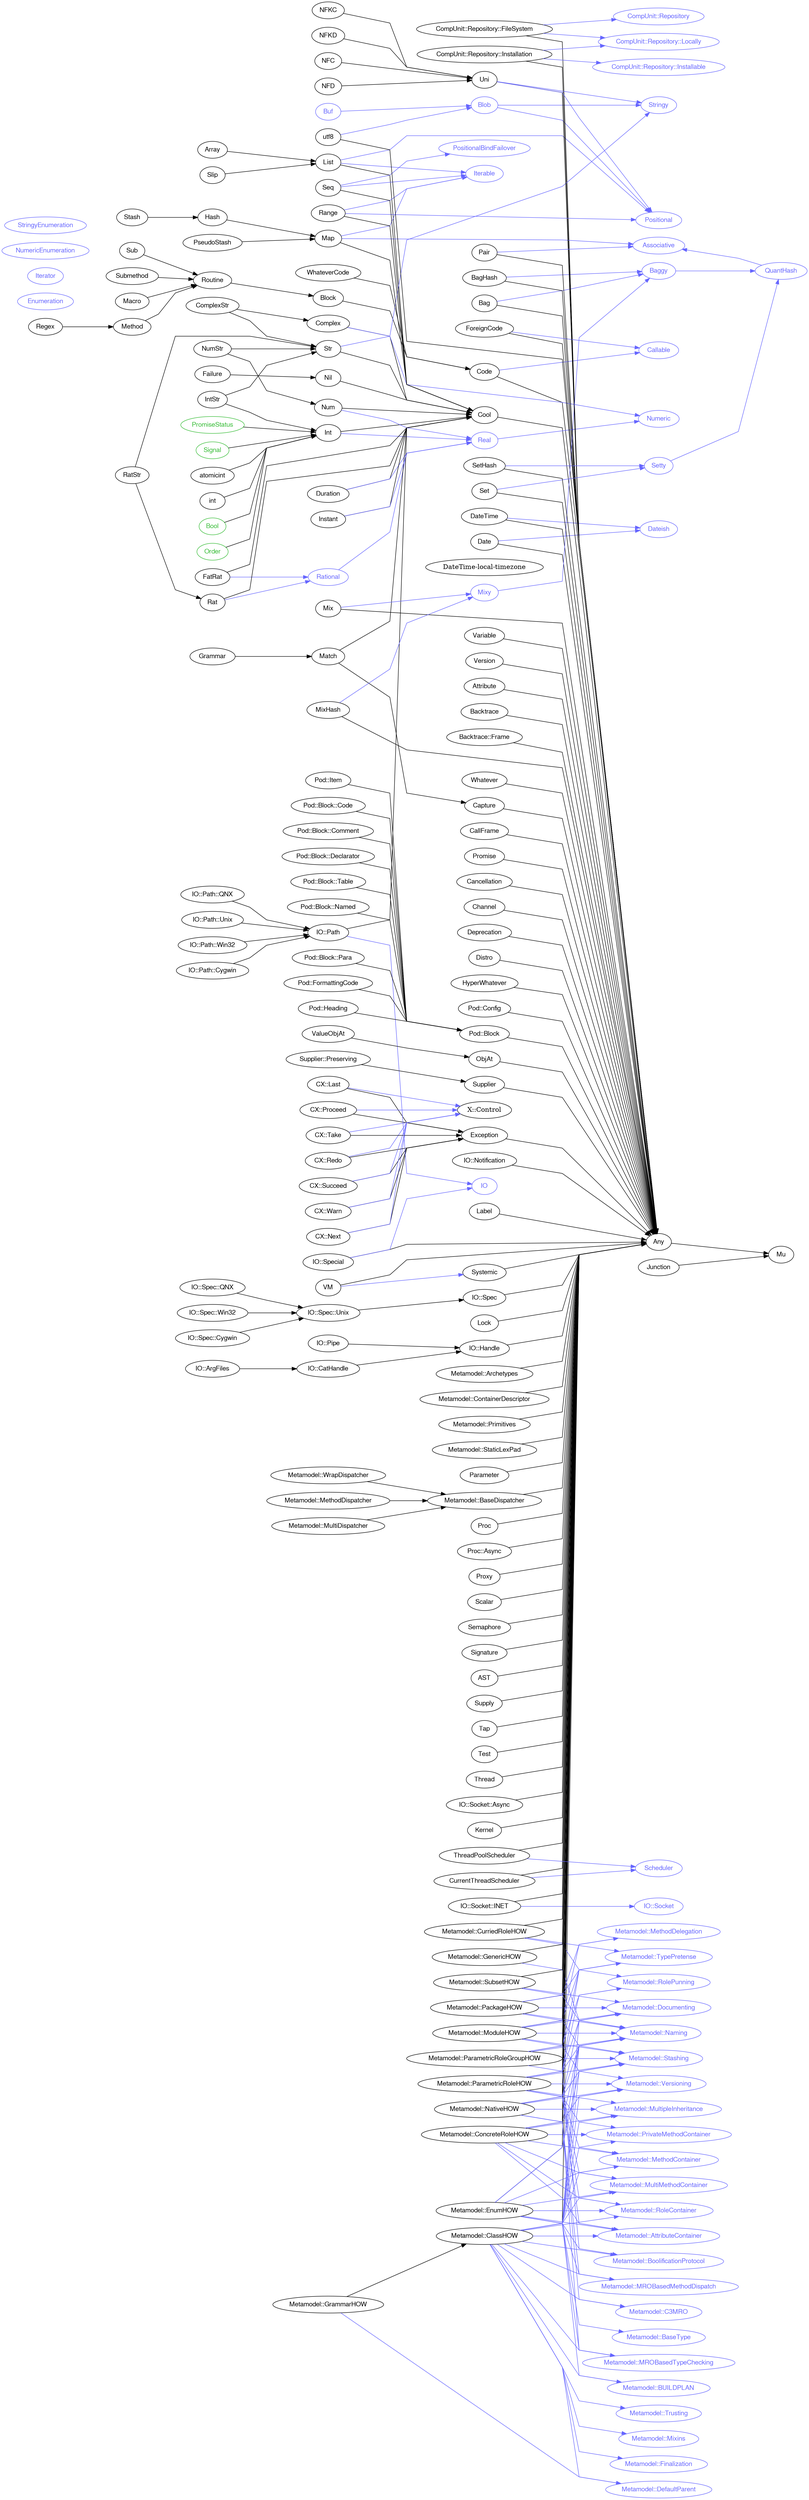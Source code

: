 digraph "perl6-type-graph" {
    rankdir=LR;
    splines=polyline;
    overlap=false; 
    // Layout hints

    subgraph "cluster: Mu children" {
        rank=same;
        style=invis;
        "Any";
        "Junction";
    }
    subgraph "cluster: Pod:: top level" {
        rank=same;
        style=invis;
        "Pod::Config";
        "Pod::Block";
    }
    subgraph "cluster: Date/time handling" {
        rank=same;
        style=invis;
        "Date";
        "DateTime";
        "DateTime-local-timezone";
    }
    subgraph "cluster: Collection roles" {
        rank=same;
        style=invis;
        "Positional";
        "Associative";
        "Baggy";
    }

    // Types
    "Mu" [color="#000000", fontcolor="#000000", href="/type/Mu", fontname="FreeSans"];
    "Any" [color="#000000", fontcolor="#000000", href="/type/Any", fontname="FreeSans"];
    "AST" [color="#000000", fontcolor="#000000", href="/type/AST", fontname="FreeSans"];
    "Cool" [color="#000000", fontcolor="#000000", href="/type/Cool", fontname="FreeSans"];
    "Positional" [color="#6666FF", fontcolor="#6666FF", href="/type/Positional", fontname="FreeSans"];
    "Iterable" [color="#6666FF", fontcolor="#6666FF", href="/type/Iterable", fontname="FreeSans"];
    "List" [color="#000000", fontcolor="#000000", href="/type/List", fontname="FreeSans"];
    "Array" [color="#000000", fontcolor="#000000", href="/type/Array", fontname="FreeSans"];
    "Associative" [color="#6666FF", fontcolor="#6666FF", href="/type/Associative", fontname="FreeSans"];
    "Attribute" [color="#000000", fontcolor="#000000", href="/type/Attribute", fontname="FreeSans"];
    "Backtrace" [color="#000000", fontcolor="#000000", href="/type/Backtrace", fontname="FreeSans"];
    "Backtrace::Frame" [color="#000000", fontcolor="#000000", href="/type/Backtrace::Frame", fontname="FreeSans"];
    "QuantHash" [color="#6666FF", fontcolor="#6666FF", href="/type/QuantHash", fontname="FreeSans"];
    "Baggy" [color="#6666FF", fontcolor="#6666FF", href="/type/Baggy", fontname="FreeSans"];
    "Bag" [color="#000000", fontcolor="#000000", href="/type/Bag", fontname="FreeSans"];
    "BagHash" [color="#000000", fontcolor="#000000", href="/type/BagHash", fontname="FreeSans"];
    "Stringy" [color="#6666FF", fontcolor="#6666FF", href="/type/Stringy", fontname="FreeSans"];
    "Blob" [color="#6666FF", fontcolor="#6666FF", href="/type/Blob", fontname="FreeSans"];
    "Callable" [color="#6666FF", fontcolor="#6666FF", href="/type/Callable", fontname="FreeSans"];
    "Code" [color="#000000", fontcolor="#000000", href="/type/Code", fontname="FreeSans"];
    "Block" [color="#000000", fontcolor="#000000", href="/type/Block", fontname="FreeSans"];
    "Numeric" [color="#6666FF", fontcolor="#6666FF", href="/type/Numeric", fontname="FreeSans"];
    "Real" [color="#6666FF", fontcolor="#6666FF", href="/type/Real", fontname="FreeSans"];
    "Int" [color="#000000", fontcolor="#000000", href="/type/Int", fontname="FreeSans"];
    "Bool" [color="#33BB33", fontcolor="#33BB33", href="/type/Bool", fontname="FreeSans"];
    "Buf" [color="#6666FF", fontcolor="#6666FF", href="/type/Buf", fontname="FreeSans"];
    "Exception" [color="#000000", fontcolor="#000000", href="/type/Exception", fontname="FreeSans"];
    "CX::Last" [color="#000000", fontcolor="#000000", href="/type/CX::Last", fontname="FreeSans"];
    "CX::Next" [color="#000000", fontcolor="#000000", href="/type/CX::Next", fontname="FreeSans"];
    "CX::Proceed" [color="#000000", fontcolor="#000000", href="/type/CX::Proceed", fontname="FreeSans"];
    "CX::Redo" [color="#000000", fontcolor="#000000", href="/type/CX::Redo", fontname="FreeSans"];
    "CX::Succeed" [color="#000000", fontcolor="#000000", href="/type/CX::Succeed", fontname="FreeSans"];
    "CX::Take" [color="#000000", fontcolor="#000000", href="/type/CX::Take", fontname="FreeSans"];
    "CX::Warn" [color="#000000", fontcolor="#000000", href="/type/CX::Warn", fontname="FreeSans"];
    "CallFrame" [color="#000000", fontcolor="#000000", href="/type/CallFrame", fontname="FreeSans"];
    "Cancellation" [color="#000000", fontcolor="#000000", href="/type/Cancellation", fontname="FreeSans"];
    "Capture" [color="#000000", fontcolor="#000000", href="/type/Capture", fontname="FreeSans"];
    "Channel" [color="#000000", fontcolor="#000000", href="/type/Channel", fontname="FreeSans"];
    "CompUnit::Repository" [color="#6666FF", fontcolor="#6666FF", href="/type/CompUnit::Repository", fontname="FreeSans"];
    "CompUnit::Repository::Locally" [color="#6666FF", fontcolor="#6666FF", href="/type/CompUnit::Repository::Locally", fontname="FreeSans"];
    "CompUnit::Repository::FileSystem" [color="#000000", fontcolor="#000000", href="/type/CompUnit::Repository::FileSystem", fontname="FreeSans"];
    "CompUnit::Repository::Installable" [color="#6666FF", fontcolor="#6666FF", href="/type/CompUnit::Repository::Installable", fontname="FreeSans"];
    "CompUnit::Repository::Installation" [color="#000000", fontcolor="#000000", href="/type/CompUnit::Repository::Installation", fontname="FreeSans"];
    "Complex" [color="#000000", fontcolor="#000000", href="/type/Complex", fontname="FreeSans"];
    "Str" [color="#000000", fontcolor="#000000", href="/type/Str", fontname="FreeSans"];
    "ComplexStr" [color="#000000", fontcolor="#000000", href="/type/ComplexStr", fontname="FreeSans"];
    "Scheduler" [color="#6666FF", fontcolor="#6666FF", href="/type/Scheduler", fontname="FreeSans"];
    "CurrentThreadScheduler" [color="#000000", fontcolor="#000000", href="/type/CurrentThreadScheduler", fontname="FreeSans"];
    "Dateish" [color="#6666FF", fontcolor="#6666FF", href="/type/Dateish", fontname="FreeSans"];
    "Date" [color="#000000", fontcolor="#000000", href="/type/Date", fontname="FreeSans"];
    "DateTime" [color="#000000", fontcolor="#000000", href="/type/DateTime", fontname="FreeSans"];
    "Deprecation" [color="#000000", fontcolor="#000000", href="/type/Deprecation", fontname="FreeSans"];
    "Distro" [color="#000000", fontcolor="#000000", href="/type/Distro", fontname="FreeSans"];
    "Duration" [color="#000000", fontcolor="#000000", href="/type/Duration", fontname="FreeSans"];
    "Enumeration" [color="#6666FF", fontcolor="#6666FF", href="/type/Enumeration", fontname="FreeSans"];
    "Nil" [color="#000000", fontcolor="#000000", href="/type/Nil", fontname="FreeSans"];
    "Failure" [color="#000000", fontcolor="#000000", href="/type/Failure", fontname="FreeSans"];
    "Rational" [color="#6666FF", fontcolor="#6666FF", href="/type/Rational", fontname="FreeSans"];
    "FatRat" [color="#000000", fontcolor="#000000", href="/type/FatRat", fontname="FreeSans"];
    "ForeignCode" [color="#000000", fontcolor="#000000", href="/type/ForeignCode", fontname="FreeSans"];
    "Match" [color="#000000", fontcolor="#000000", href="/type/Match", fontname="FreeSans"];
    "Grammar" [color="#000000", fontcolor="#000000", href="/type/Grammar", fontname="FreeSans"];
    "Map" [color="#000000", fontcolor="#000000", href="/type/Map", fontname="FreeSans"];
    "Hash" [color="#000000", fontcolor="#000000", href="/type/Hash", fontname="FreeSans"];
    "HyperWhatever" [color="#000000", fontcolor="#000000", href="/type/HyperWhatever", fontname="FreeSans"];
    "IO" [color="#6666FF", fontcolor="#6666FF", href="/type/IO", fontname="FreeSans"];
    "IO::Handle" [color="#000000", fontcolor="#000000", href="/type/IO::Handle", fontname="FreeSans"];
    "IO::CatHandle" [color="#000000", fontcolor="#000000", href="/type/IO::CatHandle", fontname="FreeSans"];
    "IO::ArgFiles" [color="#000000", fontcolor="#000000", href="/type/IO::ArgFiles", fontname="FreeSans"];
    "IO::Notification" [color="#000000", fontcolor="#000000", href="/type/IO::Notification", fontname="FreeSans"];
    "IO::Path" [color="#000000", fontcolor="#000000", href="/type/IO::Path", fontname="FreeSans"];
    "IO::Path::Cygwin" [color="#000000", fontcolor="#000000", href="/type/IO::Path::Cygwin", fontname="FreeSans"];
    "IO::Path::QNX" [color="#000000", fontcolor="#000000", href="/type/IO::Path::QNX", fontname="FreeSans"];
    "IO::Path::Unix" [color="#000000", fontcolor="#000000", href="/type/IO::Path::Unix", fontname="FreeSans"];
    "IO::Path::Win32" [color="#000000", fontcolor="#000000", href="/type/IO::Path::Win32", fontname="FreeSans"];
    "IO::Pipe" [color="#000000", fontcolor="#000000", href="/type/IO::Pipe", fontname="FreeSans"];
    "IO::Socket" [color="#6666FF", fontcolor="#6666FF", href="/type/IO::Socket", fontname="FreeSans"];
    "IO::Socket::Async" [color="#000000", fontcolor="#000000", href="/type/IO::Socket::Async", fontname="FreeSans"];
    "IO::Socket::INET" [color="#000000", fontcolor="#000000", href="/type/IO::Socket::INET", fontname="FreeSans"];
    "IO::Spec" [color="#000000", fontcolor="#000000", href="/type/IO::Spec", fontname="FreeSans"];
    "IO::Spec::Unix" [color="#000000", fontcolor="#000000", href="/type/IO::Spec::Unix", fontname="FreeSans"];
    "IO::Spec::Cygwin" [color="#000000", fontcolor="#000000", href="/type/IO::Spec::Cygwin", fontname="FreeSans"];
    "IO::Spec::QNX" [color="#000000", fontcolor="#000000", href="/type/IO::Spec::QNX", fontname="FreeSans"];
    "IO::Spec::Win32" [color="#000000", fontcolor="#000000", href="/type/IO::Spec::Win32", fontname="FreeSans"];
    "IO::Special" [color="#000000", fontcolor="#000000", href="/type/IO::Special", fontname="FreeSans"];
    "Instant" [color="#000000", fontcolor="#000000", href="/type/Instant", fontname="FreeSans"];
    "IntStr" [color="#000000", fontcolor="#000000", href="/type/IntStr", fontname="FreeSans"];
    "Iterator" [color="#6666FF", fontcolor="#6666FF", href="/type/Iterator", fontname="FreeSans"];
    "Junction" [color="#000000", fontcolor="#000000", href="/type/Junction", fontname="FreeSans"];
    "Kernel" [color="#000000", fontcolor="#000000", href="/type/Kernel", fontname="FreeSans"];
    "Label" [color="#000000", fontcolor="#000000", href="/type/Label", fontname="FreeSans"];
    "Lock" [color="#000000", fontcolor="#000000", href="/type/Lock", fontname="FreeSans"];
    "Routine" [color="#000000", fontcolor="#000000", href="/type/Routine", fontname="FreeSans"];
    "Macro" [color="#000000", fontcolor="#000000", href="/type/Macro", fontname="FreeSans"];
    "Metamodel::Archetypes" [color="#000000", fontcolor="#000000", href="/type/Metamodel::Archetypes", fontname="FreeSans"];
    "Metamodel::AttributeContainer" [color="#6666FF", fontcolor="#6666FF", href="/type/Metamodel::AttributeContainer", fontname="FreeSans"];
    "Metamodel::BUILDPLAN" [color="#6666FF", fontcolor="#6666FF", href="/type/Metamodel::BUILDPLAN", fontname="FreeSans"];
    "Metamodel::BaseDispatcher" [color="#000000", fontcolor="#000000", href="/type/Metamodel::BaseDispatcher", fontname="FreeSans"];
    "Metamodel::BaseType" [color="#6666FF", fontcolor="#6666FF", href="/type/Metamodel::BaseType", fontname="FreeSans"];
    "Metamodel::BoolificationProtocol" [color="#6666FF", fontcolor="#6666FF", href="/type/Metamodel::BoolificationProtocol", fontname="FreeSans"];
    "Metamodel::C3MRO" [color="#6666FF", fontcolor="#6666FF", href="/type/Metamodel::C3MRO", fontname="FreeSans"];
    "Metamodel::Naming" [color="#6666FF", fontcolor="#6666FF", href="/type/Metamodel::Naming", fontname="FreeSans"];
    "Metamodel::Documenting" [color="#6666FF", fontcolor="#6666FF", href="/type/Metamodel::Documenting", fontname="FreeSans"];
    "Metamodel::Versioning" [color="#6666FF", fontcolor="#6666FF", href="/type/Metamodel::Versioning", fontname="FreeSans"];
    "Metamodel::Stashing" [color="#6666FF", fontcolor="#6666FF", href="/type/Metamodel::Stashing", fontname="FreeSans"];
    "Metamodel::Finalization" [color="#6666FF", fontcolor="#6666FF", href="/type/Metamodel::Finalization", fontname="FreeSans"];
    "Metamodel::MethodContainer" [color="#6666FF", fontcolor="#6666FF", href="/type/Metamodel::MethodContainer", fontname="FreeSans"];
    "Metamodel::PrivateMethodContainer" [color="#6666FF", fontcolor="#6666FF", href="/type/Metamodel::PrivateMethodContainer", fontname="FreeSans"];
    "Metamodel::MultiMethodContainer" [color="#6666FF", fontcolor="#6666FF", href="/type/Metamodel::MultiMethodContainer", fontname="FreeSans"];
    "Metamodel::RoleContainer" [color="#6666FF", fontcolor="#6666FF", href="/type/Metamodel::RoleContainer", fontname="FreeSans"];
    "Metamodel::MultipleInheritance" [color="#6666FF", fontcolor="#6666FF", href="/type/Metamodel::MultipleInheritance", fontname="FreeSans"];
    "Metamodel::DefaultParent" [color="#6666FF", fontcolor="#6666FF", href="/type/Metamodel::DefaultParent", fontname="FreeSans"];
    "Metamodel::MROBasedMethodDispatch" [color="#6666FF", fontcolor="#6666FF", href="/type/Metamodel::MROBasedMethodDispatch", fontname="FreeSans"];
    "Metamodel::MROBasedTypeChecking" [color="#6666FF", fontcolor="#6666FF", href="/type/Metamodel::MROBasedTypeChecking", fontname="FreeSans"];
    "Metamodel::Trusting" [color="#6666FF", fontcolor="#6666FF", href="/type/Metamodel::Trusting", fontname="FreeSans"];
    "Metamodel::Mixins" [color="#6666FF", fontcolor="#6666FF", href="/type/Metamodel::Mixins", fontname="FreeSans"];
    "Metamodel::ClassHOW" [color="#000000", fontcolor="#000000", href="/type/Metamodel::ClassHOW", fontname="FreeSans"];
    "Metamodel::ConcreteRoleHOW" [color="#000000", fontcolor="#000000", href="/type/Metamodel::ConcreteRoleHOW", fontname="FreeSans"];
    "Metamodel::ContainerDescriptor" [color="#000000", fontcolor="#000000", href="/type/Metamodel::ContainerDescriptor", fontname="FreeSans"];
    "Metamodel::RolePunning" [color="#6666FF", fontcolor="#6666FF", href="/type/Metamodel::RolePunning", fontname="FreeSans"];
    "Metamodel::TypePretense" [color="#6666FF", fontcolor="#6666FF", href="/type/Metamodel::TypePretense", fontname="FreeSans"];
    "Metamodel::CurriedRoleHOW" [color="#000000", fontcolor="#000000", href="/type/Metamodel::CurriedRoleHOW", fontname="FreeSans"];
    "Metamodel::EnumHOW" [color="#000000", fontcolor="#000000", href="/type/Metamodel::EnumHOW", fontname="FreeSans"];
    "Metamodel::GenericHOW" [color="#000000", fontcolor="#000000", href="/type/Metamodel::GenericHOW", fontname="FreeSans"];
    "Metamodel::GrammarHOW" [color="#000000", fontcolor="#000000", href="/type/Metamodel::GrammarHOW", fontname="FreeSans"];
    "Metamodel::MethodDelegation" [color="#6666FF", fontcolor="#6666FF", href="/type/Metamodel::MethodDelegation", fontname="FreeSans"];
    "Metamodel::MethodDispatcher" [color="#000000", fontcolor="#000000", href="/type/Metamodel::MethodDispatcher", fontname="FreeSans"];
    "Metamodel::ModuleHOW" [color="#000000", fontcolor="#000000", href="/type/Metamodel::ModuleHOW", fontname="FreeSans"];
    "Metamodel::MultiDispatcher" [color="#000000", fontcolor="#000000", href="/type/Metamodel::MultiDispatcher", fontname="FreeSans"];
    "Metamodel::NativeHOW" [color="#000000", fontcolor="#000000", href="/type/Metamodel::NativeHOW", fontname="FreeSans"];
    "Metamodel::PackageHOW" [color="#000000", fontcolor="#000000", href="/type/Metamodel::PackageHOW", fontname="FreeSans"];
    "Metamodel::ParametricRoleGroupHOW" [color="#000000", fontcolor="#000000", href="/type/Metamodel::ParametricRoleGroupHOW", fontname="FreeSans"];
    "Metamodel::ParametricRoleHOW" [color="#000000", fontcolor="#000000", href="/type/Metamodel::ParametricRoleHOW", fontname="FreeSans"];
    "Metamodel::Primitives" [color="#000000", fontcolor="#000000", href="/type/Metamodel::Primitives", fontname="FreeSans"];
    "Metamodel::StaticLexPad" [color="#000000", fontcolor="#000000", href="/type/Metamodel::StaticLexPad", fontname="FreeSans"];
    "Metamodel::SubsetHOW" [color="#000000", fontcolor="#000000", href="/type/Metamodel::SubsetHOW", fontname="FreeSans"];
    "Metamodel::WrapDispatcher" [color="#000000", fontcolor="#000000", href="/type/Metamodel::WrapDispatcher", fontname="FreeSans"];
    "Method" [color="#000000", fontcolor="#000000", href="/type/Method", fontname="FreeSans"];
    "Mixy" [color="#6666FF", fontcolor="#6666FF", href="/type/Mixy", fontname="FreeSans"];
    "Mix" [color="#000000", fontcolor="#000000", href="/type/Mix", fontname="FreeSans"];
    "MixHash" [color="#000000", fontcolor="#000000", href="/type/MixHash", fontname="FreeSans"];
    "Uni" [color="#000000", fontcolor="#000000", href="/type/Uni", fontname="FreeSans"];
    "NFC" [color="#000000", fontcolor="#000000", href="/type/NFC", fontname="FreeSans"];
    "NFD" [color="#000000", fontcolor="#000000", href="/type/NFD", fontname="FreeSans"];
    "NFKC" [color="#000000", fontcolor="#000000", href="/type/NFKC", fontname="FreeSans"];
    "NFKD" [color="#000000", fontcolor="#000000", href="/type/NFKD", fontname="FreeSans"];
    "Num" [color="#000000", fontcolor="#000000", href="/type/Num", fontname="FreeSans"];
    "NumStr" [color="#000000", fontcolor="#000000", href="/type/NumStr", fontname="FreeSans"];
    "NumericEnumeration" [color="#6666FF", fontcolor="#6666FF", href="/type/NumericEnumeration", fontname="FreeSans"];
    "ObjAt" [color="#000000", fontcolor="#000000", href="/type/ObjAt", fontname="FreeSans"];
    "Order" [color="#33BB33", fontcolor="#33BB33", href="/type/Order", fontname="FreeSans"];
    "Pair" [color="#000000", fontcolor="#000000", href="/type/Pair", fontname="FreeSans"];
    "Parameter" [color="#000000", fontcolor="#000000", href="/type/Parameter", fontname="FreeSans"];
    "Pod::Block" [color="#000000", fontcolor="#000000", href="/type/Pod::Block", fontname="FreeSans"];
    "Pod::Block::Code" [color="#000000", fontcolor="#000000", href="/type/Pod::Block::Code", fontname="FreeSans"];
    "Pod::Block::Comment" [color="#000000", fontcolor="#000000", href="/type/Pod::Block::Comment", fontname="FreeSans"];
    "Pod::Block::Declarator" [color="#000000", fontcolor="#000000", href="/type/Pod::Block::Declarator", fontname="FreeSans"];
    "Pod::Block::Named" [color="#000000", fontcolor="#000000", href="/type/Pod::Block::Named", fontname="FreeSans"];
    "Pod::Block::Para" [color="#000000", fontcolor="#000000", href="/type/Pod::Block::Para", fontname="FreeSans"];
    "Pod::Block::Table" [color="#000000", fontcolor="#000000", href="/type/Pod::Block::Table", fontname="FreeSans"];
    "Pod::Config" [color="#000000", fontcolor="#000000", href="/type/Pod::Config", fontname="FreeSans"];
    "Pod::FormattingCode" [color="#000000", fontcolor="#000000", href="/type/Pod::FormattingCode", fontname="FreeSans"];
    "Pod::Heading" [color="#000000", fontcolor="#000000", href="/type/Pod::Heading", fontname="FreeSans"];
    "Pod::Item" [color="#000000", fontcolor="#000000", href="/type/Pod::Item", fontname="FreeSans"];
    "PositionalBindFailover" [color="#6666FF", fontcolor="#6666FF", href="/type/PositionalBindFailover", fontname="FreeSans"];
    "Proc" [color="#000000", fontcolor="#000000", href="/type/Proc", fontname="FreeSans"];
    "Proc::Async" [color="#000000", fontcolor="#000000", href="/type/Proc::Async", fontname="FreeSans"];
    "Promise" [color="#000000", fontcolor="#000000", href="/type/Promise", fontname="FreeSans"];
    "PromiseStatus" [color="#33BB33", fontcolor="#33BB33", href="/type/PromiseStatus", fontname="FreeSans"];
    "Proxy" [color="#000000", fontcolor="#000000", href="/type/Proxy", fontname="FreeSans"];
    "PseudoStash" [color="#000000", fontcolor="#000000", href="/type/PseudoStash", fontname="FreeSans"];
    "Range" [color="#000000", fontcolor="#000000", href="/type/Range", fontname="FreeSans"];
    "Rat" [color="#000000", fontcolor="#000000", href="/type/Rat", fontname="FreeSans"];
    "RatStr" [color="#000000", fontcolor="#000000", href="/type/RatStr", fontname="FreeSans"];
    "Regex" [color="#000000", fontcolor="#000000", href="/type/Regex", fontname="FreeSans"];
    "Scalar" [color="#000000", fontcolor="#000000", href="/type/Scalar", fontname="FreeSans"];
    "Semaphore" [color="#000000", fontcolor="#000000", href="/type/Semaphore", fontname="FreeSans"];
    "Seq" [color="#000000", fontcolor="#000000", href="/type/Seq", fontname="FreeSans"];
    "Setty" [color="#6666FF", fontcolor="#6666FF", href="/type/Setty", fontname="FreeSans"];
    "Set" [color="#000000", fontcolor="#000000", href="/type/Set", fontname="FreeSans"];
    "SetHash" [color="#000000", fontcolor="#000000", href="/type/SetHash", fontname="FreeSans"];
    "Signal" [color="#33BB33", fontcolor="#33BB33", href="/type/Signal", fontname="FreeSans"];
    "Signature" [color="#000000", fontcolor="#000000", href="/type/Signature", fontname="FreeSans"];
    "Slip" [color="#000000", fontcolor="#000000", href="/type/Slip", fontname="FreeSans"];
    "Stash" [color="#000000", fontcolor="#000000", href="/type/Stash", fontname="FreeSans"];
    "StringyEnumeration" [color="#6666FF", fontcolor="#6666FF", href="/type/StringyEnumeration", fontname="FreeSans"];
    "Sub" [color="#000000", fontcolor="#000000", href="/type/Sub", fontname="FreeSans"];
    "Submethod" [color="#000000", fontcolor="#000000", href="/type/Submethod", fontname="FreeSans"];
    "Supplier" [color="#000000", fontcolor="#000000", href="/type/Supplier", fontname="FreeSans"];
    "Supplier::Preserving" [color="#000000", fontcolor="#000000", href="/type/Supplier::Preserving", fontname="FreeSans"];
    "Supply" [color="#000000", fontcolor="#000000", href="/type/Supply", fontname="FreeSans"];
    "Systemic" [color="#000000", fontcolor="#000000", href="/type/Systemic", fontname="FreeSans"];
    "Tap" [color="#000000", fontcolor="#000000", href="/type/Tap", fontname="FreeSans"];
    "Test" [color="#000000", fontcolor="#000000", href="/type/Test", fontname="FreeSans"];
    "Thread" [color="#000000", fontcolor="#000000", href="/type/Thread", fontname="FreeSans"];
    "ThreadPoolScheduler" [color="#000000", fontcolor="#000000", href="/type/ThreadPoolScheduler", fontname="FreeSans"];
    "VM" [color="#000000", fontcolor="#000000", href="/type/VM", fontname="FreeSans"];
    "ValueObjAt" [color="#000000", fontcolor="#000000", href="/type/ValueObjAt", fontname="FreeSans"];
    "Variable" [color="#000000", fontcolor="#000000", href="/type/Variable", fontname="FreeSans"];
    "Version" [color="#000000", fontcolor="#000000", href="/type/Version", fontname="FreeSans"];
    "Whatever" [color="#000000", fontcolor="#000000", href="/type/Whatever", fontname="FreeSans"];
    "WhateverCode" [color="#000000", fontcolor="#000000", href="/type/WhateverCode", fontname="FreeSans"];
    "atomicint" [color="#000000", fontcolor="#000000", href="/type/atomicint", fontname="FreeSans"];
    "int" [color="#000000", fontcolor="#000000", href="/type/int", fontname="FreeSans"];
    "utf8" [color="#000000", fontcolor="#000000", href="/type/utf8", fontname="FreeSans"];

    // Superclasses
    "Any" -> "Mu" [color="#000000"];
    "AST" -> "Any" [color="#000000"];
    "Cool" -> "Any" [color="#000000"];
    "List" -> "Cool" [color="#000000"];
    "Array" -> "List" [color="#000000"];
    "Attribute" -> "Any" [color="#000000"];
    "Backtrace" -> "Any" [color="#000000"];
    "Backtrace::Frame" -> "Any" [color="#000000"];
    "Bag" -> "Any" [color="#000000"];
    "BagHash" -> "Any" [color="#000000"];
    "Code" -> "Any" [color="#000000"];
    "Block" -> "Code" [color="#000000"];
    "Int" -> "Cool" [color="#000000"];
    "Bool" -> "Int" [color="#000000"];
    "Exception" -> "Any" [color="#000000"];
    "CX::Last" -> "Exception" [color="#000000"];
    "CX::Next" -> "Exception" [color="#000000"];
    "CX::Proceed" -> "Exception" [color="#000000"];
    "CX::Redo" -> "Exception" [color="#000000"];
    "CX::Succeed" -> "Exception" [color="#000000"];
    "CX::Take" -> "Exception" [color="#000000"];
    "CX::Warn" -> "Exception" [color="#000000"];
    "CallFrame" -> "Any" [color="#000000"];
    "Cancellation" -> "Any" [color="#000000"];
    "Capture" -> "Any" [color="#000000"];
    "Channel" -> "Any" [color="#000000"];
    "CompUnit::Repository::FileSystem" -> "Any" [color="#000000"];
    "CompUnit::Repository::Installation" -> "Any" [color="#000000"];
    "Complex" -> "Cool" [color="#000000"];
    "Str" -> "Cool" [color="#000000"];
    "ComplexStr" -> "Complex" [color="#000000"];
    "ComplexStr" -> "Str" [color="#000000"];
    "CurrentThreadScheduler" -> "Any" [color="#000000"];
    "Date" -> "Any" [color="#000000"];
    "DateTime" -> "Any" [color="#000000"];
    "Deprecation" -> "Any" [color="#000000"];
    "Distro" -> "Any" [color="#000000"];
    "Duration" -> "Cool" [color="#000000"];
    "Nil" -> "Cool" [color="#000000"];
    "Failure" -> "Nil" [color="#000000"];
    "FatRat" -> "Cool" [color="#000000"];
    "ForeignCode" -> "Any" [color="#000000"];
    "Match" -> "Capture" [color="#000000"];
    "Match" -> "Cool" [color="#000000"];
    "Grammar" -> "Match" [color="#000000"];
    "Map" -> "Cool" [color="#000000"];
    "Hash" -> "Map" [color="#000000"];
    "HyperWhatever" -> "Any" [color="#000000"];
    "IO::Handle" -> "Any" [color="#000000"];
    "IO::CatHandle" -> "IO::Handle" [color="#000000"];
    "IO::ArgFiles" -> "IO::CatHandle" [color="#000000"];
    "IO::Notification" -> "Any" [color="#000000"];
    "IO::Path" -> "Cool" [color="#000000"];
    "IO::Path::Cygwin" -> "IO::Path" [color="#000000"];
    "IO::Path::QNX" -> "IO::Path" [color="#000000"];
    "IO::Path::Unix" -> "IO::Path" [color="#000000"];
    "IO::Path::Win32" -> "IO::Path" [color="#000000"];
    "IO::Pipe" -> "IO::Handle" [color="#000000"];
    "IO::Socket::Async" -> "Any" [color="#000000"];
    "IO::Socket::INET" -> "Any" [color="#000000"];
    "IO::Spec" -> "Any" [color="#000000"];
    "IO::Spec::Unix" -> "IO::Spec" [color="#000000"];
    "IO::Spec::Cygwin" -> "IO::Spec::Unix" [color="#000000"];
    "IO::Spec::QNX" -> "IO::Spec::Unix" [color="#000000"];
    "IO::Spec::Win32" -> "IO::Spec::Unix" [color="#000000"];
    "IO::Special" -> "Any" [color="#000000"];
    "Instant" -> "Cool" [color="#000000"];
    "IntStr" -> "Int" [color="#000000"];
    "IntStr" -> "Str" [color="#000000"];
    "Junction" -> "Mu" [color="#000000"];
    "Kernel" -> "Any" [color="#000000"];
    "Label" -> "Any" [color="#000000"];
    "Lock" -> "Any" [color="#000000"];
    "Routine" -> "Block" [color="#000000"];
    "Macro" -> "Routine" [color="#000000"];
    "Metamodel::Archetypes" -> "Any" [color="#000000"];
    "Metamodel::BaseDispatcher" -> "Any" [color="#000000"];
    "Metamodel::ClassHOW" -> "Any" [color="#000000"];
    "Metamodel::ConcreteRoleHOW" -> "Any" [color="#000000"];
    "Metamodel::ContainerDescriptor" -> "Any" [color="#000000"];
    "Metamodel::CurriedRoleHOW" -> "Any" [color="#000000"];
    "Metamodel::EnumHOW" -> "Any" [color="#000000"];
    "Metamodel::GenericHOW" -> "Any" [color="#000000"];
    "Metamodel::GrammarHOW" -> "Metamodel::ClassHOW" [color="#000000"];
    "Metamodel::MethodDispatcher" -> "Metamodel::BaseDispatcher" [color="#000000"];
    "Metamodel::ModuleHOW" -> "Any" [color="#000000"];
    "Metamodel::MultiDispatcher" -> "Metamodel::BaseDispatcher" [color="#000000"];
    "Metamodel::NativeHOW" -> "Any" [color="#000000"];
    "Metamodel::PackageHOW" -> "Any" [color="#000000"];
    "Metamodel::ParametricRoleGroupHOW" -> "Any" [color="#000000"];
    "Metamodel::ParametricRoleHOW" -> "Any" [color="#000000"];
    "Metamodel::Primitives" -> "Any" [color="#000000"];
    "Metamodel::StaticLexPad" -> "Any" [color="#000000"];
    "Metamodel::SubsetHOW" -> "Any" [color="#000000"];
    "Metamodel::WrapDispatcher" -> "Metamodel::BaseDispatcher" [color="#000000"];
    "Method" -> "Routine" [color="#000000"];
    "Mix" -> "Any" [color="#000000"];
    "MixHash" -> "Any" [color="#000000"];
    "Uni" -> "Any" [color="#000000"];
    "NFC" -> "Uni" [color="#000000"];
    "NFD" -> "Uni" [color="#000000"];
    "NFKC" -> "Uni" [color="#000000"];
    "NFKD" -> "Uni" [color="#000000"];
    "Num" -> "Cool" [color="#000000"];
    "NumStr" -> "Num" [color="#000000"];
    "NumStr" -> "Str" [color="#000000"];
    "ObjAt" -> "Any" [color="#000000"];
    "Order" -> "Int" [color="#000000"];
    "Pair" -> "Any" [color="#000000"];
    "Parameter" -> "Any" [color="#000000"];
    "Pod::Block" -> "Any" [color="#000000"];
    "Pod::Block::Code" -> "Pod::Block" [color="#000000"];
    "Pod::Block::Comment" -> "Pod::Block" [color="#000000"];
    "Pod::Block::Declarator" -> "Pod::Block" [color="#000000"];
    "Pod::Block::Named" -> "Pod::Block" [color="#000000"];
    "Pod::Block::Para" -> "Pod::Block" [color="#000000"];
    "Pod::Block::Table" -> "Pod::Block" [color="#000000"];
    "Pod::Config" -> "Any" [color="#000000"];
    "Pod::FormattingCode" -> "Pod::Block" [color="#000000"];
    "Pod::Heading" -> "Pod::Block" [color="#000000"];
    "Pod::Item" -> "Pod::Block" [color="#000000"];
    "Proc" -> "Any" [color="#000000"];
    "Proc::Async" -> "Any" [color="#000000"];
    "Promise" -> "Any" [color="#000000"];
    "PromiseStatus" -> "Int" [color="#000000"];
    "Proxy" -> "Any" [color="#000000"];
    "PseudoStash" -> "Map" [color="#000000"];
    "Range" -> "Cool" [color="#000000"];
    "Rat" -> "Cool" [color="#000000"];
    "RatStr" -> "Rat" [color="#000000"];
    "RatStr" -> "Str" [color="#000000"];
    "Regex" -> "Method" [color="#000000"];
    "Scalar" -> "Any" [color="#000000"];
    "Semaphore" -> "Any" [color="#000000"];
    "Seq" -> "Cool" [color="#000000"];
    "Set" -> "Any" [color="#000000"];
    "SetHash" -> "Any" [color="#000000"];
    "Signal" -> "Int" [color="#000000"];
    "Signature" -> "Any" [color="#000000"];
    "Slip" -> "List" [color="#000000"];
    "Stash" -> "Hash" [color="#000000"];
    "Sub" -> "Routine" [color="#000000"];
    "Submethod" -> "Routine" [color="#000000"];
    "Supplier" -> "Any" [color="#000000"];
    "Supplier::Preserving" -> "Supplier" [color="#000000"];
    "Supply" -> "Any" [color="#000000"];
    "Systemic" -> "Any" [color="#000000"];
    "Tap" -> "Any" [color="#000000"];
    "Test" -> "Any" [color="#000000"];
    "Thread" -> "Any" [color="#000000"];
    "ThreadPoolScheduler" -> "Any" [color="#000000"];
    "VM" -> "Any" [color="#000000"];
    "ValueObjAt" -> "ObjAt" [color="#000000"];
    "Variable" -> "Any" [color="#000000"];
    "Version" -> "Any" [color="#000000"];
    "Whatever" -> "Any" [color="#000000"];
    "WhateverCode" -> "Code" [color="#000000"];
    "atomicint" -> "Int" [color="#000000"];
    "int" -> "Int" [color="#000000"];
    "utf8" -> "Any" [color="#000000"];

    // Roles
    "List" -> "Positional" [color="#6666FF"];
    "List" -> "Iterable" [color="#6666FF"];
    "QuantHash" -> "Associative" [color="#6666FF"];
    "Baggy" -> "QuantHash" [color="#6666FF"];
    "Bag" -> "Baggy" [color="#6666FF"];
    "BagHash" -> "Baggy" [color="#6666FF"];
    "Blob" -> "Positional" [color="#6666FF"];
    "Blob" -> "Stringy" [color="#6666FF"];
    "Code" -> "Callable" [color="#6666FF"];
    "Real" -> "Numeric" [color="#6666FF"];
    "Int" -> "Real" [color="#6666FF"];
    "Buf" -> "Blob" [color="#6666FF"];
    "CX::Last" -> "X::Control" [color="#6666FF"];
    "CX::Next" -> "X::Control" [color="#6666FF"];
    "CX::Proceed" -> "X::Control" [color="#6666FF"];
    "CX::Redo" -> "X::Control" [color="#6666FF"];
    "CX::Succeed" -> "X::Control" [color="#6666FF"];
    "CX::Take" -> "X::Control" [color="#6666FF"];
    "CX::Warn" -> "X::Control" [color="#6666FF"];
    "CompUnit::Repository::FileSystem" -> "CompUnit::Repository::Locally" [color="#6666FF"];
    "CompUnit::Repository::FileSystem" -> "CompUnit::Repository" [color="#6666FF"];
    "CompUnit::Repository::Installation" -> "CompUnit::Repository::Locally" [color="#6666FF"];
    "CompUnit::Repository::Installation" -> "CompUnit::Repository::Installable" [color="#6666FF"];
    "Complex" -> "Numeric" [color="#6666FF"];
    "Str" -> "Stringy" [color="#6666FF"];
    "CurrentThreadScheduler" -> "Scheduler" [color="#6666FF"];
    "Date" -> "Dateish" [color="#6666FF"];
    "DateTime" -> "Dateish" [color="#6666FF"];
    "Duration" -> "Real" [color="#6666FF"];
    "Rational" -> "Real" [color="#6666FF"];
    "FatRat" -> "Rational" [color="#6666FF"];
    "ForeignCode" -> "Callable" [color="#6666FF"];
    "Map" -> "Iterable" [color="#6666FF"];
    "Map" -> "Associative" [color="#6666FF"];
    "IO::Path" -> "IO" [color="#6666FF"];
    "IO::Socket::INET" -> "IO::Socket" [color="#6666FF"];
    "IO::Special" -> "IO" [color="#6666FF"];
    "Instant" -> "Real" [color="#6666FF"];
    "Metamodel::ClassHOW" -> "Metamodel::Naming" [color="#6666FF"];
    "Metamodel::ClassHOW" -> "Metamodel::Documenting" [color="#6666FF"];
    "Metamodel::ClassHOW" -> "Metamodel::Versioning" [color="#6666FF"];
    "Metamodel::ClassHOW" -> "Metamodel::Stashing" [color="#6666FF"];
    "Metamodel::ClassHOW" -> "Metamodel::AttributeContainer" [color="#6666FF"];
    "Metamodel::ClassHOW" -> "Metamodel::Finalization" [color="#6666FF"];
    "Metamodel::ClassHOW" -> "Metamodel::MethodContainer" [color="#6666FF"];
    "Metamodel::ClassHOW" -> "Metamodel::PrivateMethodContainer" [color="#6666FF"];
    "Metamodel::ClassHOW" -> "Metamodel::MultiMethodContainer" [color="#6666FF"];
    "Metamodel::ClassHOW" -> "Metamodel::RoleContainer" [color="#6666FF"];
    "Metamodel::ClassHOW" -> "Metamodel::MultipleInheritance" [color="#6666FF"];
    "Metamodel::ClassHOW" -> "Metamodel::DefaultParent" [color="#6666FF"];
    "Metamodel::ClassHOW" -> "Metamodel::C3MRO" [color="#6666FF"];
    "Metamodel::ClassHOW" -> "Metamodel::MROBasedMethodDispatch" [color="#6666FF"];
    "Metamodel::ClassHOW" -> "Metamodel::MROBasedTypeChecking" [color="#6666FF"];
    "Metamodel::ClassHOW" -> "Metamodel::Trusting" [color="#6666FF"];
    "Metamodel::ClassHOW" -> "Metamodel::BUILDPLAN" [color="#6666FF"];
    "Metamodel::ClassHOW" -> "Metamodel::Mixins" [color="#6666FF"];
    "Metamodel::ClassHOW" -> "Metamodel::BoolificationProtocol" [color="#6666FF"];
    "Metamodel::ConcreteRoleHOW" -> "Metamodel::Naming" [color="#6666FF"];
    "Metamodel::ConcreteRoleHOW" -> "Metamodel::Versioning" [color="#6666FF"];
    "Metamodel::ConcreteRoleHOW" -> "Metamodel::PrivateMethodContainer" [color="#6666FF"];
    "Metamodel::ConcreteRoleHOW" -> "Metamodel::MethodContainer" [color="#6666FF"];
    "Metamodel::ConcreteRoleHOW" -> "Metamodel::MultiMethodContainer" [color="#6666FF"];
    "Metamodel::ConcreteRoleHOW" -> "Metamodel::AttributeContainer" [color="#6666FF"];
    "Metamodel::ConcreteRoleHOW" -> "Metamodel::RoleContainer" [color="#6666FF"];
    "Metamodel::ConcreteRoleHOW" -> "Metamodel::MultipleInheritance" [color="#6666FF"];
    "Metamodel::CurriedRoleHOW" -> "Metamodel::RolePunning" [color="#6666FF"];
    "Metamodel::CurriedRoleHOW" -> "Metamodel::TypePretense" [color="#6666FF"];
    "Metamodel::EnumHOW" -> "Metamodel::Naming" [color="#6666FF"];
    "Metamodel::EnumHOW" -> "Metamodel::Stashing" [color="#6666FF"];
    "Metamodel::EnumHOW" -> "Metamodel::AttributeContainer" [color="#6666FF"];
    "Metamodel::EnumHOW" -> "Metamodel::MethodContainer" [color="#6666FF"];
    "Metamodel::EnumHOW" -> "Metamodel::MultiMethodContainer" [color="#6666FF"];
    "Metamodel::EnumHOW" -> "Metamodel::RoleContainer" [color="#6666FF"];
    "Metamodel::EnumHOW" -> "Metamodel::BaseType" [color="#6666FF"];
    "Metamodel::EnumHOW" -> "Metamodel::MROBasedMethodDispatch" [color="#6666FF"];
    "Metamodel::EnumHOW" -> "Metamodel::MROBasedTypeChecking" [color="#6666FF"];
    "Metamodel::EnumHOW" -> "Metamodel::BUILDPLAN" [color="#6666FF"];
    "Metamodel::EnumHOW" -> "Metamodel::BoolificationProtocol" [color="#6666FF"];
    "Metamodel::GenericHOW" -> "Metamodel::Naming" [color="#6666FF"];
    "Metamodel::GrammarHOW" -> "Metamodel::DefaultParent" [color="#6666FF"];
    "Metamodel::ModuleHOW" -> "Metamodel::Naming" [color="#6666FF"];
    "Metamodel::ModuleHOW" -> "Metamodel::Documenting" [color="#6666FF"];
    "Metamodel::ModuleHOW" -> "Metamodel::Versioning" [color="#6666FF"];
    "Metamodel::ModuleHOW" -> "Metamodel::Stashing" [color="#6666FF"];
    "Metamodel::ModuleHOW" -> "Metamodel::TypePretense" [color="#6666FF"];
    "Metamodel::ModuleHOW" -> "Metamodel::MethodDelegation" [color="#6666FF"];
    "Metamodel::NativeHOW" -> "Metamodel::Naming" [color="#6666FF"];
    "Metamodel::NativeHOW" -> "Metamodel::Documenting" [color="#6666FF"];
    "Metamodel::NativeHOW" -> "Metamodel::Versioning" [color="#6666FF"];
    "Metamodel::NativeHOW" -> "Metamodel::Stashing" [color="#6666FF"];
    "Metamodel::NativeHOW" -> "Metamodel::MultipleInheritance" [color="#6666FF"];
    "Metamodel::NativeHOW" -> "Metamodel::C3MRO" [color="#6666FF"];
    "Metamodel::NativeHOW" -> "Metamodel::MROBasedMethodDispatch" [color="#6666FF"];
    "Metamodel::NativeHOW" -> "Metamodel::MROBasedTypeChecking" [color="#6666FF"];
    "Metamodel::PackageHOW" -> "Metamodel::Naming" [color="#6666FF"];
    "Metamodel::PackageHOW" -> "Metamodel::Documenting" [color="#6666FF"];
    "Metamodel::PackageHOW" -> "Metamodel::Stashing" [color="#6666FF"];
    "Metamodel::PackageHOW" -> "Metamodel::TypePretense" [color="#6666FF"];
    "Metamodel::PackageHOW" -> "Metamodel::MethodDelegation" [color="#6666FF"];
    "Metamodel::ParametricRoleGroupHOW" -> "Metamodel::Naming" [color="#6666FF"];
    "Metamodel::ParametricRoleGroupHOW" -> "Metamodel::Stashing" [color="#6666FF"];
    "Metamodel::ParametricRoleGroupHOW" -> "Metamodel::TypePretense" [color="#6666FF"];
    "Metamodel::ParametricRoleGroupHOW" -> "Metamodel::RolePunning" [color="#6666FF"];
    "Metamodel::ParametricRoleGroupHOW" -> "Metamodel::BoolificationProtocol" [color="#6666FF"];
    "Metamodel::ParametricRoleHOW" -> "Metamodel::Naming" [color="#6666FF"];
    "Metamodel::ParametricRoleHOW" -> "Metamodel::Documenting" [color="#6666FF"];
    "Metamodel::ParametricRoleHOW" -> "Metamodel::Versioning" [color="#6666FF"];
    "Metamodel::ParametricRoleHOW" -> "Metamodel::MethodContainer" [color="#6666FF"];
    "Metamodel::ParametricRoleHOW" -> "Metamodel::PrivateMethodContainer" [color="#6666FF"];
    "Metamodel::ParametricRoleHOW" -> "Metamodel::MultiMethodContainer" [color="#6666FF"];
    "Metamodel::ParametricRoleHOW" -> "Metamodel::AttributeContainer" [color="#6666FF"];
    "Metamodel::ParametricRoleHOW" -> "Metamodel::RoleContainer" [color="#6666FF"];
    "Metamodel::ParametricRoleHOW" -> "Metamodel::MultipleInheritance" [color="#6666FF"];
    "Metamodel::ParametricRoleHOW" -> "Metamodel::Stashing" [color="#6666FF"];
    "Metamodel::ParametricRoleHOW" -> "Metamodel::TypePretense" [color="#6666FF"];
    "Metamodel::ParametricRoleHOW" -> "Metamodel::RolePunning" [color="#6666FF"];
    "Metamodel::SubsetHOW" -> "Metamodel::Naming" [color="#6666FF"];
    "Metamodel::SubsetHOW" -> "Metamodel::Documenting" [color="#6666FF"];
    "Mixy" -> "Baggy" [color="#6666FF"];
    "Mix" -> "Mixy" [color="#6666FF"];
    "MixHash" -> "Mixy" [color="#6666FF"];
    "Uni" -> "Positional" [color="#6666FF"];
    "Uni" -> "Stringy" [color="#6666FF"];
    "Num" -> "Real" [color="#6666FF"];
    "Pair" -> "Associative" [color="#6666FF"];
    "Range" -> "Positional" [color="#6666FF"];
    "Range" -> "Iterable" [color="#6666FF"];
    "Rat" -> "Rational" [color="#6666FF"];
    "Seq" -> "Iterable" [color="#6666FF"];
    "Seq" -> "PositionalBindFailover" [color="#6666FF"];
    "Setty" -> "QuantHash" [color="#6666FF"];
    "Set" -> "Setty" [color="#6666FF"];
    "SetHash" -> "Setty" [color="#6666FF"];
    "ThreadPoolScheduler" -> "Scheduler" [color="#6666FF"];
    "VM" -> "Systemic" [color="#6666FF"];
    "utf8" -> "Blob" [color="#6666FF"];
}
